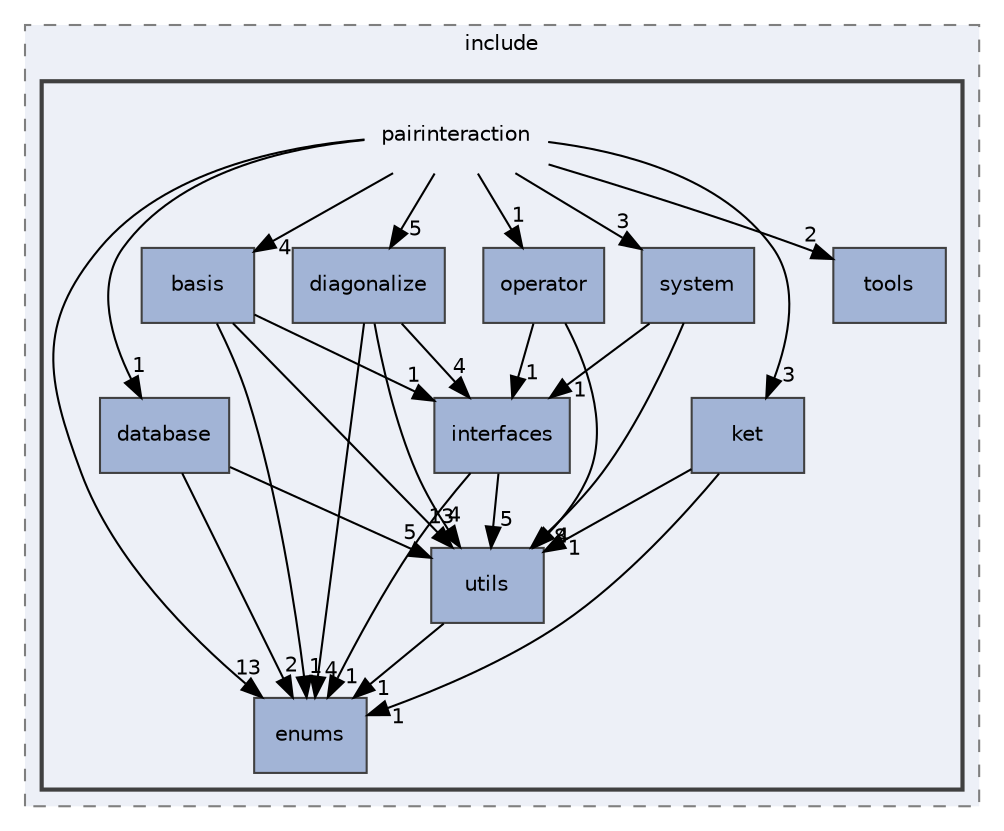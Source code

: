 digraph "/__w/pairinteraction/pairinteraction/src/cpp/include/pairinteraction"
{
 // INTERACTIVE_SVG=YES
 // LATEX_PDF_SIZE
  bgcolor="transparent";
  edge [fontname="Helvetica",fontsize="10",labelfontname="Helvetica",labelfontsize="10"];
  node [fontname="Helvetica",fontsize="10",shape=record];
  compound=true
  subgraph clusterdir_e6fb451ec9c24a28c75d00abc51f4b3c {
    graph [ bgcolor="#edf0f7", pencolor="grey50", style="filled,dashed,", label="include", fontname="Helvetica", fontsize="10", URL="dir_e6fb451ec9c24a28c75d00abc51f4b3c.html"]
  subgraph clusterdir_05aad1e1e71a0857d053653ff739ab1f {
    graph [ bgcolor="#edf0f7", pencolor="grey25", style="filled,bold,", label="", fontname="Helvetica", fontsize="10", URL="dir_05aad1e1e71a0857d053653ff739ab1f.html"]
    dir_05aad1e1e71a0857d053653ff739ab1f [shape=plaintext, label="pairinteraction"];
  dir_c4ad91e3ad57dbb44b57df074bb1caa0 [shape=box, label="basis", style="filled,", fillcolor="#a2b4d6", color="grey25", URL="dir_c4ad91e3ad57dbb44b57df074bb1caa0.html"];
  dir_744f5b6a8e819f34c00097acd20ecfc4 [shape=box, label="database", style="filled,", fillcolor="#a2b4d6", color="grey25", URL="dir_744f5b6a8e819f34c00097acd20ecfc4.html"];
  dir_e36c95ae2969372883f0c4633c590f3d [shape=box, label="diagonalize", style="filled,", fillcolor="#a2b4d6", color="grey25", URL="dir_e36c95ae2969372883f0c4633c590f3d.html"];
  dir_2201cc560cca113e128cf7b0764a4919 [shape=box, label="enums", style="filled,", fillcolor="#a2b4d6", color="grey25", URL="dir_2201cc560cca113e128cf7b0764a4919.html"];
  dir_4f0d884fbe3d078bef38794a816f609b [shape=box, label="interfaces", style="filled,", fillcolor="#a2b4d6", color="grey25", URL="dir_4f0d884fbe3d078bef38794a816f609b.html"];
  dir_e7ce91be4833cdb8691ceab04d0e40df [shape=box, label="ket", style="filled,", fillcolor="#a2b4d6", color="grey25", URL="dir_e7ce91be4833cdb8691ceab04d0e40df.html"];
  dir_f91b0aaac397024cd95c9a3d59ac57d2 [shape=box, label="operator", style="filled,", fillcolor="#a2b4d6", color="grey25", URL="dir_f91b0aaac397024cd95c9a3d59ac57d2.html"];
  dir_12c0053d03b07fb82876e5c97a1c2e06 [shape=box, label="system", style="filled,", fillcolor="#a2b4d6", color="grey25", URL="dir_12c0053d03b07fb82876e5c97a1c2e06.html"];
  dir_23a11e8ebe803ad16a6e795c253c6432 [shape=box, label="tools", style="filled,", fillcolor="#a2b4d6", color="grey25", URL="dir_23a11e8ebe803ad16a6e795c253c6432.html"];
  dir_4b348cb936e0e07f028cae262cb94480 [shape=box, label="utils", style="filled,", fillcolor="#a2b4d6", color="grey25", URL="dir_4b348cb936e0e07f028cae262cb94480.html"];
  }
  }
  dir_05aad1e1e71a0857d053653ff739ab1f->dir_12c0053d03b07fb82876e5c97a1c2e06 [headlabel="3", labeldistance=1.5 headhref="dir_000024_000028.html"];
  dir_05aad1e1e71a0857d053653ff739ab1f->dir_2201cc560cca113e128cf7b0764a4919 [headlabel="13", labeldistance=1.5 headhref="dir_000024_000012.html"];
  dir_05aad1e1e71a0857d053653ff739ab1f->dir_23a11e8ebe803ad16a6e795c253c6432 [headlabel="2", labeldistance=1.5 headhref="dir_000024_000032.html"];
  dir_05aad1e1e71a0857d053653ff739ab1f->dir_744f5b6a8e819f34c00097acd20ecfc4 [headlabel="1", labeldistance=1.5 headhref="dir_000024_000006.html"];
  dir_05aad1e1e71a0857d053653ff739ab1f->dir_c4ad91e3ad57dbb44b57df074bb1caa0 [headlabel="4", labeldistance=1.5 headhref="dir_000024_000001.html"];
  dir_05aad1e1e71a0857d053653ff739ab1f->dir_e36c95ae2969372883f0c4633c590f3d [headlabel="5", labeldistance=1.5 headhref="dir_000024_000009.html"];
  dir_05aad1e1e71a0857d053653ff739ab1f->dir_e7ce91be4833cdb8691ceab04d0e40df [headlabel="3", labeldistance=1.5 headhref="dir_000024_000019.html"];
  dir_05aad1e1e71a0857d053653ff739ab1f->dir_f91b0aaac397024cd95c9a3d59ac57d2 [headlabel="1", labeldistance=1.5 headhref="dir_000024_000022.html"];
  dir_c4ad91e3ad57dbb44b57df074bb1caa0->dir_2201cc560cca113e128cf7b0764a4919 [headlabel="1", labeldistance=1.5 headhref="dir_000001_000012.html"];
  dir_c4ad91e3ad57dbb44b57df074bb1caa0->dir_4b348cb936e0e07f028cae262cb94480 [headlabel="13", labeldistance=1.5 headhref="dir_000001_000034.html"];
  dir_c4ad91e3ad57dbb44b57df074bb1caa0->dir_4f0d884fbe3d078bef38794a816f609b [headlabel="1", labeldistance=1.5 headhref="dir_000001_000016.html"];
  dir_744f5b6a8e819f34c00097acd20ecfc4->dir_2201cc560cca113e128cf7b0764a4919 [headlabel="2", labeldistance=1.5 headhref="dir_000006_000012.html"];
  dir_744f5b6a8e819f34c00097acd20ecfc4->dir_4b348cb936e0e07f028cae262cb94480 [headlabel="5", labeldistance=1.5 headhref="dir_000006_000034.html"];
  dir_e36c95ae2969372883f0c4633c590f3d->dir_2201cc560cca113e128cf7b0764a4919 [headlabel="4", labeldistance=1.5 headhref="dir_000009_000012.html"];
  dir_e36c95ae2969372883f0c4633c590f3d->dir_4b348cb936e0e07f028cae262cb94480 [headlabel="4", labeldistance=1.5 headhref="dir_000009_000034.html"];
  dir_e36c95ae2969372883f0c4633c590f3d->dir_4f0d884fbe3d078bef38794a816f609b [headlabel="4", labeldistance=1.5 headhref="dir_000009_000016.html"];
  dir_4f0d884fbe3d078bef38794a816f609b->dir_2201cc560cca113e128cf7b0764a4919 [headlabel="1", labeldistance=1.5 headhref="dir_000016_000012.html"];
  dir_4f0d884fbe3d078bef38794a816f609b->dir_4b348cb936e0e07f028cae262cb94480 [headlabel="5", labeldistance=1.5 headhref="dir_000016_000034.html"];
  dir_e7ce91be4833cdb8691ceab04d0e40df->dir_2201cc560cca113e128cf7b0764a4919 [headlabel="1", labeldistance=1.5 headhref="dir_000019_000012.html"];
  dir_e7ce91be4833cdb8691ceab04d0e40df->dir_4b348cb936e0e07f028cae262cb94480 [headlabel="1", labeldistance=1.5 headhref="dir_000019_000034.html"];
  dir_f91b0aaac397024cd95c9a3d59ac57d2->dir_4b348cb936e0e07f028cae262cb94480 [headlabel="4", labeldistance=1.5 headhref="dir_000022_000034.html"];
  dir_f91b0aaac397024cd95c9a3d59ac57d2->dir_4f0d884fbe3d078bef38794a816f609b [headlabel="1", labeldistance=1.5 headhref="dir_000022_000016.html"];
  dir_12c0053d03b07fb82876e5c97a1c2e06->dir_4b348cb936e0e07f028cae262cb94480 [headlabel="8", labeldistance=1.5 headhref="dir_000028_000034.html"];
  dir_12c0053d03b07fb82876e5c97a1c2e06->dir_4f0d884fbe3d078bef38794a816f609b [headlabel="1", labeldistance=1.5 headhref="dir_000028_000016.html"];
  dir_4b348cb936e0e07f028cae262cb94480->dir_2201cc560cca113e128cf7b0764a4919 [headlabel="1", labeldistance=1.5 headhref="dir_000034_000012.html"];
}
